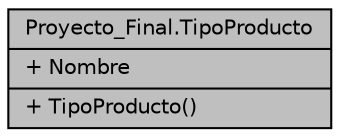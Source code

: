 digraph "Proyecto_Final.TipoProducto"
{
 // INTERACTIVE_SVG=YES
 // LATEX_PDF_SIZE
  edge [fontname="Helvetica",fontsize="10",labelfontname="Helvetica",labelfontsize="10"];
  node [fontname="Helvetica",fontsize="10",shape=record];
  Node1 [label="{Proyecto_Final.TipoProducto\n|+ Nombre\l|+ TipoProducto()\l}",height=0.2,width=0.4,color="black", fillcolor="grey75", style="filled", fontcolor="black",tooltip="Esta clase representa una clasificación general de un producto."];
}
